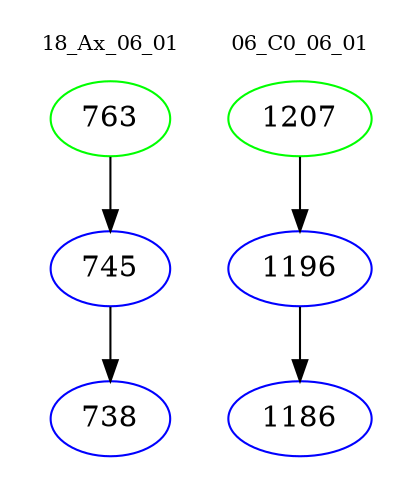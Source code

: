 digraph{
subgraph cluster_0 {
color = white
label = "18_Ax_06_01";
fontsize=10;
T0_763 [label="763", color="green"]
T0_763 -> T0_745 [color="black"]
T0_745 [label="745", color="blue"]
T0_745 -> T0_738 [color="black"]
T0_738 [label="738", color="blue"]
}
subgraph cluster_1 {
color = white
label = "06_C0_06_01";
fontsize=10;
T1_1207 [label="1207", color="green"]
T1_1207 -> T1_1196 [color="black"]
T1_1196 [label="1196", color="blue"]
T1_1196 -> T1_1186 [color="black"]
T1_1186 [label="1186", color="blue"]
}
}
